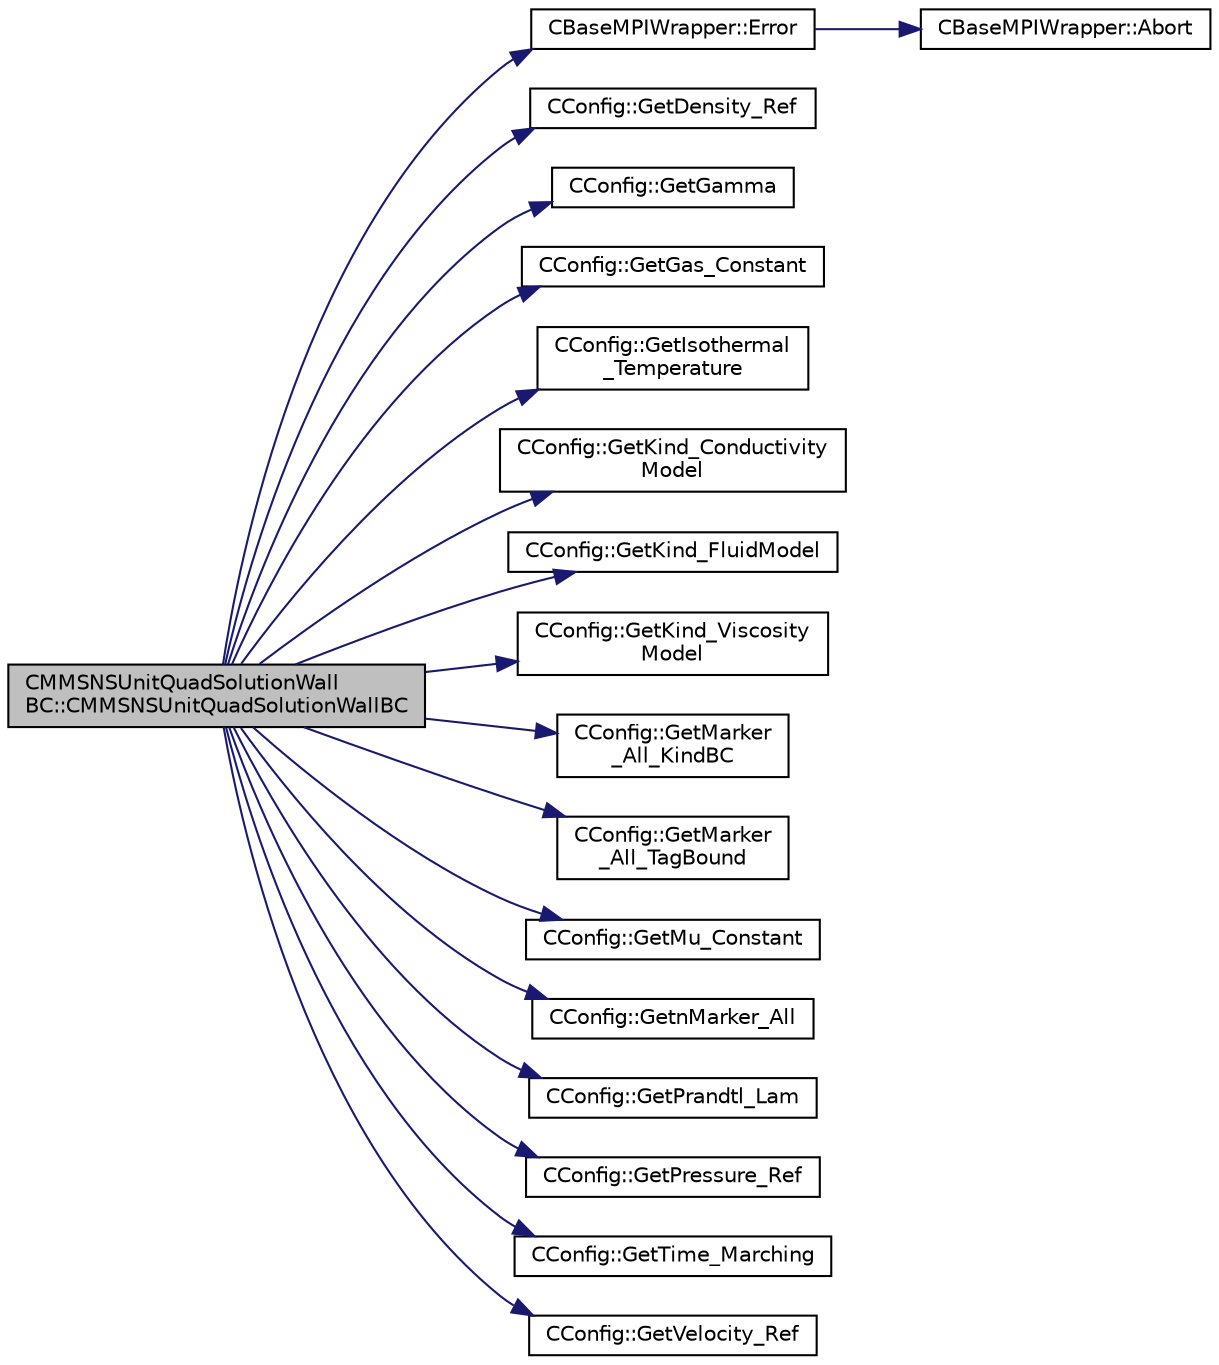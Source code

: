 digraph "CMMSNSUnitQuadSolutionWallBC::CMMSNSUnitQuadSolutionWallBC"
{
 // LATEX_PDF_SIZE
  edge [fontname="Helvetica",fontsize="10",labelfontname="Helvetica",labelfontsize="10"];
  node [fontname="Helvetica",fontsize="10",shape=record];
  rankdir="LR";
  Node1 [label="CMMSNSUnitQuadSolutionWall\lBC::CMMSNSUnitQuadSolutionWallBC",height=0.2,width=0.4,color="black", fillcolor="grey75", style="filled", fontcolor="black",tooltip=" "];
  Node1 -> Node2 [color="midnightblue",fontsize="10",style="solid",fontname="Helvetica"];
  Node2 [label="CBaseMPIWrapper::Error",height=0.2,width=0.4,color="black", fillcolor="white", style="filled",URL="$classCBaseMPIWrapper.html#a04457c47629bda56704e6a8804833eeb",tooltip=" "];
  Node2 -> Node3 [color="midnightblue",fontsize="10",style="solid",fontname="Helvetica"];
  Node3 [label="CBaseMPIWrapper::Abort",height=0.2,width=0.4,color="black", fillcolor="white", style="filled",URL="$classCBaseMPIWrapper.html#af7297d861dca86b45cf561b6ab642e8f",tooltip=" "];
  Node1 -> Node4 [color="midnightblue",fontsize="10",style="solid",fontname="Helvetica"];
  Node4 [label="CConfig::GetDensity_Ref",height=0.2,width=0.4,color="black", fillcolor="white", style="filled",URL="$classCConfig.html#a3fc33aec68f64b757f1f9f3514cb97de",tooltip="Get the value of the reference density for non-dimensionalization."];
  Node1 -> Node5 [color="midnightblue",fontsize="10",style="solid",fontname="Helvetica"];
  Node5 [label="CConfig::GetGamma",height=0.2,width=0.4,color="black", fillcolor="white", style="filled",URL="$classCConfig.html#a0b5df9254891b32a88e83880778f9261",tooltip="Get the value of the Gamma of fluid (ratio of specific heats)."];
  Node1 -> Node6 [color="midnightblue",fontsize="10",style="solid",fontname="Helvetica"];
  Node6 [label="CConfig::GetGas_Constant",height=0.2,width=0.4,color="black", fillcolor="white", style="filled",URL="$classCConfig.html#a1cbe3f352a54757066fc75112343d30c",tooltip="Get the value of specific gas constant."];
  Node1 -> Node7 [color="midnightblue",fontsize="10",style="solid",fontname="Helvetica"];
  Node7 [label="CConfig::GetIsothermal\l_Temperature",height=0.2,width=0.4,color="black", fillcolor="white", style="filled",URL="$classCConfig.html#a2bf56370670128e9e93af4ed3a7e2bb7",tooltip="Get the wall temperature (static) at an isothermal boundary."];
  Node1 -> Node8 [color="midnightblue",fontsize="10",style="solid",fontname="Helvetica"];
  Node8 [label="CConfig::GetKind_Conductivity\lModel",height=0.2,width=0.4,color="black", fillcolor="white", style="filled",URL="$classCConfig.html#acd8ad5627f0ef500dddc707b7e298527",tooltip="Get the value of the thermal conductivity model."];
  Node1 -> Node9 [color="midnightblue",fontsize="10",style="solid",fontname="Helvetica"];
  Node9 [label="CConfig::GetKind_FluidModel",height=0.2,width=0.4,color="black", fillcolor="white", style="filled",URL="$classCConfig.html#a120698f22c0de262c4ffa659ee7ec49f",tooltip="Fluid model that we are using."];
  Node1 -> Node10 [color="midnightblue",fontsize="10",style="solid",fontname="Helvetica"];
  Node10 [label="CConfig::GetKind_Viscosity\lModel",height=0.2,width=0.4,color="black", fillcolor="white", style="filled",URL="$classCConfig.html#a43b34c838ba25ed2030ee823025f8693",tooltip="Get the value of the viscosity model."];
  Node1 -> Node11 [color="midnightblue",fontsize="10",style="solid",fontname="Helvetica"];
  Node11 [label="CConfig::GetMarker\l_All_KindBC",height=0.2,width=0.4,color="black", fillcolor="white", style="filled",URL="$classCConfig.html#ae003cd8f406eaaa91849a774c9a20730",tooltip="Get the kind of boundary for each marker."];
  Node1 -> Node12 [color="midnightblue",fontsize="10",style="solid",fontname="Helvetica"];
  Node12 [label="CConfig::GetMarker\l_All_TagBound",height=0.2,width=0.4,color="black", fillcolor="white", style="filled",URL="$classCConfig.html#ab8c9c1f45950a29355be4ff357049440",tooltip="Get the index of the surface defined in the geometry file."];
  Node1 -> Node13 [color="midnightblue",fontsize="10",style="solid",fontname="Helvetica"];
  Node13 [label="CConfig::GetMu_Constant",height=0.2,width=0.4,color="black", fillcolor="white", style="filled",URL="$classCConfig.html#a8ad0309e2c5e3e108f57283f485da84b",tooltip="Get the value of the constant viscosity."];
  Node1 -> Node14 [color="midnightblue",fontsize="10",style="solid",fontname="Helvetica"];
  Node14 [label="CConfig::GetnMarker_All",height=0.2,width=0.4,color="black", fillcolor="white", style="filled",URL="$classCConfig.html#a459dee039e618d21a5d78db61c221240",tooltip="Get the total number of boundary markers of the local process including send/receive domains."];
  Node1 -> Node15 [color="midnightblue",fontsize="10",style="solid",fontname="Helvetica"];
  Node15 [label="CConfig::GetPrandtl_Lam",height=0.2,width=0.4,color="black", fillcolor="white", style="filled",URL="$classCConfig.html#a502035c2b049606186e11e01b7df626a",tooltip="Get the value of the laminar Prandtl number."];
  Node1 -> Node16 [color="midnightblue",fontsize="10",style="solid",fontname="Helvetica"];
  Node16 [label="CConfig::GetPressure_Ref",height=0.2,width=0.4,color="black", fillcolor="white", style="filled",URL="$classCConfig.html#a75b1f9203bdb8ced64323a100fa3aef9",tooltip="Get the value of the reference pressure for non-dimensionalization."];
  Node1 -> Node17 [color="midnightblue",fontsize="10",style="solid",fontname="Helvetica"];
  Node17 [label="CConfig::GetTime_Marching",height=0.2,width=0.4,color="black", fillcolor="white", style="filled",URL="$classCConfig.html#ac47e04d76ce865893a94dcedd3c9b6a5",tooltip="Provides information about the time integration, and change the write in the output files information..."];
  Node1 -> Node18 [color="midnightblue",fontsize="10",style="solid",fontname="Helvetica"];
  Node18 [label="CConfig::GetVelocity_Ref",height=0.2,width=0.4,color="black", fillcolor="white", style="filled",URL="$classCConfig.html#afad4537005c210e8a7fc015a51b8ae4c",tooltip="Get the value of the reference velocity for non-dimensionalization."];
}
